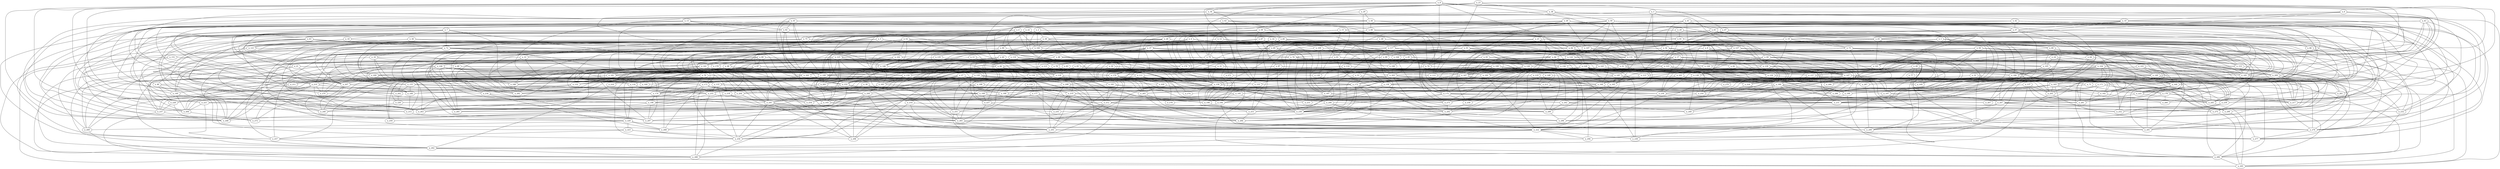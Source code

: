 graph grafoErdosRenyi_300_1200  {
n_0;
n_1;
n_2;
n_3;
n_4;
n_5;
n_6;
n_7;
n_8;
n_9;
n_10;
n_11;
n_12;
n_13;
n_14;
n_15;
n_16;
n_17;
n_18;
n_19;
n_20;
n_21;
n_22;
n_23;
n_24;
n_25;
n_26;
n_27;
n_28;
n_29;
n_30;
n_31;
n_32;
n_33;
n_34;
n_35;
n_36;
n_37;
n_38;
n_39;
n_40;
n_41;
n_42;
n_43;
n_44;
n_45;
n_46;
n_47;
n_48;
n_49;
n_50;
n_51;
n_52;
n_53;
n_54;
n_55;
n_56;
n_57;
n_58;
n_59;
n_60;
n_61;
n_62;
n_63;
n_64;
n_65;
n_66;
n_67;
n_68;
n_69;
n_70;
n_71;
n_72;
n_73;
n_74;
n_75;
n_76;
n_77;
n_78;
n_79;
n_80;
n_81;
n_82;
n_83;
n_84;
n_85;
n_86;
n_87;
n_88;
n_89;
n_90;
n_91;
n_92;
n_93;
n_94;
n_95;
n_96;
n_97;
n_98;
n_99;
n_100;
n_101;
n_102;
n_103;
n_104;
n_105;
n_106;
n_107;
n_108;
n_109;
n_110;
n_111;
n_112;
n_113;
n_114;
n_115;
n_116;
n_117;
n_118;
n_119;
n_120;
n_121;
n_122;
n_123;
n_124;
n_125;
n_126;
n_127;
n_128;
n_129;
n_130;
n_131;
n_132;
n_133;
n_134;
n_135;
n_136;
n_137;
n_138;
n_139;
n_140;
n_141;
n_142;
n_143;
n_144;
n_145;
n_146;
n_147;
n_148;
n_149;
n_150;
n_151;
n_152;
n_153;
n_154;
n_155;
n_156;
n_157;
n_158;
n_159;
n_160;
n_161;
n_162;
n_163;
n_164;
n_165;
n_166;
n_167;
n_168;
n_169;
n_170;
n_171;
n_172;
n_173;
n_174;
n_175;
n_176;
n_177;
n_178;
n_179;
n_180;
n_181;
n_182;
n_183;
n_184;
n_185;
n_186;
n_187;
n_188;
n_189;
n_190;
n_191;
n_192;
n_193;
n_194;
n_195;
n_196;
n_197;
n_198;
n_199;
n_200;
n_201;
n_202;
n_203;
n_204;
n_205;
n_206;
n_207;
n_208;
n_209;
n_210;
n_211;
n_212;
n_213;
n_214;
n_215;
n_216;
n_217;
n_218;
n_219;
n_220;
n_221;
n_222;
n_223;
n_224;
n_225;
n_226;
n_227;
n_228;
n_229;
n_230;
n_231;
n_232;
n_233;
n_234;
n_235;
n_236;
n_237;
n_238;
n_239;
n_240;
n_241;
n_242;
n_243;
n_244;
n_245;
n_246;
n_247;
n_248;
n_249;
n_250;
n_251;
n_252;
n_253;
n_254;
n_255;
n_256;
n_257;
n_258;
n_259;
n_260;
n_261;
n_262;
n_263;
n_264;
n_265;
n_266;
n_267;
n_268;
n_269;
n_270;
n_271;
n_272;
n_273;
n_274;
n_275;
n_276;
n_277;
n_278;
n_279;
n_280;
n_281;
n_282;
n_283;
n_284;
n_285;
n_286;
n_287;
n_288;
n_289;
n_290;
n_291;
n_292;
n_293;
n_294;
n_295;
n_296;
n_297;
n_298;
n_299;
n_157 -- n_224;
n_116 -- n_220;
n_60 -- n_280;
n_1 -- n_295;
n_108 -- n_280;
n_144 -- n_175;
n_143 -- n_180;
n_174 -- n_297;
n_13 -- n_207;
n_221 -- n_230;
n_56 -- n_149;
n_131 -- n_172;
n_123 -- n_147;
n_118 -- n_166;
n_73 -- n_286;
n_197 -- n_222;
n_49 -- n_266;
n_170 -- n_189;
n_232 -- n_277;
n_45 -- n_150;
n_152 -- n_174;
n_17 -- n_156;
n_20 -- n_263;
n_201 -- n_241;
n_197 -- n_247;
n_82 -- n_108;
n_25 -- n_215;
n_124 -- n_137;
n_111 -- n_211;
n_99 -- n_262;
n_25 -- n_175;
n_60 -- n_111;
n_156 -- n_184;
n_211 -- n_269;
n_67 -- n_173;
n_131 -- n_139;
n_23 -- n_58;
n_41 -- n_230;
n_149 -- n_266;
n_196 -- n_253;
n_127 -- n_172;
n_27 -- n_229;
n_172 -- n_174;
n_155 -- n_189;
n_73 -- n_236;
n_33 -- n_270;
n_103 -- n_236;
n_23 -- n_79;
n_7 -- n_254;
n_16 -- n_68;
n_5 -- n_16;
n_31 -- n_199;
n_69 -- n_176;
n_129 -- n_182;
n_60 -- n_284;
n_95 -- n_289;
n_41 -- n_279;
n_231 -- n_232;
n_79 -- n_198;
n_61 -- n_65;
n_25 -- n_222;
n_83 -- n_211;
n_208 -- n_255;
n_10 -- n_117;
n_110 -- n_150;
n_39 -- n_245;
n_4 -- n_207;
n_22 -- n_227;
n_134 -- n_216;
n_53 -- n_136;
n_4 -- n_160;
n_34 -- n_122;
n_150 -- n_264;
n_155 -- n_202;
n_94 -- n_187;
n_48 -- n_244;
n_115 -- n_130;
n_63 -- n_207;
n_82 -- n_297;
n_189 -- n_215;
n_56 -- n_160;
n_144 -- n_281;
n_47 -- n_141;
n_51 -- n_222;
n_28 -- n_158;
n_45 -- n_250;
n_15 -- n_64;
n_17 -- n_51;
n_128 -- n_150;
n_35 -- n_170;
n_70 -- n_294;
n_2 -- n_165;
n_90 -- n_146;
n_171 -- n_277;
n_149 -- n_275;
n_188 -- n_264;
n_34 -- n_44;
n_157 -- n_195;
n_25 -- n_51;
n_106 -- n_138;
n_112 -- n_174;
n_62 -- n_210;
n_27 -- n_222;
n_26 -- n_57;
n_67 -- n_187;
n_202 -- n_226;
n_65 -- n_101;
n_2 -- n_88;
n_3 -- n_128;
n_92 -- n_159;
n_147 -- n_226;
n_221 -- n_264;
n_125 -- n_186;
n_212 -- n_297;
n_110 -- n_158;
n_100 -- n_145;
n_68 -- n_231;
n_12 -- n_234;
n_207 -- n_220;
n_28 -- n_201;
n_4 -- n_271;
n_1 -- n_281;
n_36 -- n_215;
n_269 -- n_288;
n_3 -- n_10;
n_52 -- n_81;
n_85 -- n_163;
n_78 -- n_248;
n_14 -- n_192;
n_118 -- n_155;
n_89 -- n_260;
n_194 -- n_285;
n_57 -- n_273;
n_63 -- n_264;
n_283 -- n_293;
n_195 -- n_212;
n_218 -- n_241;
n_207 -- n_244;
n_155 -- n_204;
n_168 -- n_193;
n_105 -- n_113;
n_239 -- n_280;
n_123 -- n_291;
n_287 -- n_299;
n_80 -- n_242;
n_62 -- n_90;
n_85 -- n_109;
n_155 -- n_291;
n_219 -- n_235;
n_251 -- n_294;
n_163 -- n_245;
n_236 -- n_293;
n_55 -- n_293;
n_122 -- n_253;
n_56 -- n_264;
n_6 -- n_299;
n_214 -- n_293;
n_229 -- n_283;
n_13 -- n_237;
n_114 -- n_181;
n_106 -- n_265;
n_48 -- n_153;
n_70 -- n_256;
n_120 -- n_198;
n_8 -- n_74;
n_88 -- n_115;
n_16 -- n_224;
n_93 -- n_197;
n_29 -- n_44;
n_143 -- n_292;
n_150 -- n_158;
n_37 -- n_108;
n_20 -- n_275;
n_105 -- n_205;
n_139 -- n_280;
n_34 -- n_152;
n_0 -- n_287;
n_188 -- n_245;
n_65 -- n_141;
n_39 -- n_174;
n_131 -- n_204;
n_127 -- n_185;
n_199 -- n_230;
n_56 -- n_232;
n_43 -- n_199;
n_88 -- n_217;
n_14 -- n_247;
n_190 -- n_203;
n_58 -- n_230;
n_128 -- n_167;
n_209 -- n_245;
n_80 -- n_293;
n_264 -- n_272;
n_67 -- n_286;
n_157 -- n_252;
n_104 -- n_166;
n_98 -- n_162;
n_104 -- n_296;
n_55 -- n_102;
n_52 -- n_111;
n_106 -- n_297;
n_227 -- n_268;
n_120 -- n_152;
n_4 -- n_45;
n_44 -- n_112;
n_29 -- n_136;
n_3 -- n_127;
n_160 -- n_178;
n_228 -- n_248;
n_95 -- n_147;
n_206 -- n_296;
n_6 -- n_19;
n_31 -- n_184;
n_35 -- n_82;
n_30 -- n_219;
n_28 -- n_236;
n_1 -- n_89;
n_11 -- n_189;
n_36 -- n_120;
n_241 -- n_283;
n_138 -- n_249;
n_78 -- n_282;
n_95 -- n_298;
n_1 -- n_86;
n_166 -- n_225;
n_106 -- n_150;
n_200 -- n_269;
n_7 -- n_202;
n_237 -- n_248;
n_8 -- n_47;
n_23 -- n_38;
n_62 -- n_66;
n_203 -- n_219;
n_168 -- n_227;
n_8 -- n_163;
n_80 -- n_164;
n_147 -- n_166;
n_200 -- n_215;
n_109 -- n_197;
n_40 -- n_158;
n_75 -- n_263;
n_35 -- n_81;
n_177 -- n_235;
n_95 -- n_157;
n_26 -- n_167;
n_181 -- n_211;
n_222 -- n_294;
n_109 -- n_130;
n_117 -- n_284;
n_174 -- n_196;
n_107 -- n_135;
n_5 -- n_215;
n_203 -- n_211;
n_227 -- n_296;
n_27 -- n_46;
n_247 -- n_290;
n_127 -- n_131;
n_3 -- n_83;
n_239 -- n_293;
n_61 -- n_229;
n_50 -- n_182;
n_71 -- n_178;
n_8 -- n_94;
n_103 -- n_245;
n_14 -- n_240;
n_80 -- n_176;
n_145 -- n_279;
n_80 -- n_156;
n_223 -- n_256;
n_13 -- n_118;
n_158 -- n_168;
n_84 -- n_257;
n_42 -- n_166;
n_8 -- n_234;
n_118 -- n_287;
n_107 -- n_250;
n_161 -- n_236;
n_120 -- n_160;
n_58 -- n_279;
n_137 -- n_288;
n_120 -- n_194;
n_1 -- n_254;
n_244 -- n_288;
n_210 -- n_263;
n_53 -- n_71;
n_66 -- n_91;
n_127 -- n_242;
n_107 -- n_131;
n_1 -- n_158;
n_20 -- n_91;
n_90 -- n_282;
n_19 -- n_73;
n_93 -- n_257;
n_137 -- n_248;
n_30 -- n_215;
n_124 -- n_129;
n_265 -- n_284;
n_23 -- n_250;
n_103 -- n_149;
n_52 -- n_280;
n_124 -- n_283;
n_102 -- n_106;
n_40 -- n_161;
n_173 -- n_288;
n_182 -- n_281;
n_83 -- n_225;
n_117 -- n_131;
n_64 -- n_231;
n_165 -- n_289;
n_41 -- n_277;
n_250 -- n_275;
n_18 -- n_21;
n_198 -- n_253;
n_57 -- n_199;
n_54 -- n_276;
n_120 -- n_214;
n_9 -- n_162;
n_120 -- n_228;
n_171 -- n_205;
n_22 -- n_75;
n_48 -- n_117;
n_166 -- n_252;
n_168 -- n_233;
n_37 -- n_172;
n_125 -- n_193;
n_33 -- n_143;
n_239 -- n_252;
n_22 -- n_86;
n_163 -- n_236;
n_230 -- n_243;
n_22 -- n_128;
n_124 -- n_141;
n_52 -- n_102;
n_84 -- n_145;
n_146 -- n_193;
n_223 -- n_298;
n_209 -- n_256;
n_180 -- n_277;
n_140 -- n_264;
n_82 -- n_203;
n_254 -- n_298;
n_47 -- n_84;
n_40 -- n_105;
n_26 -- n_107;
n_191 -- n_274;
n_172 -- n_197;
n_110 -- n_153;
n_163 -- n_205;
n_147 -- n_173;
n_57 -- n_193;
n_36 -- n_198;
n_183 -- n_206;
n_38 -- n_217;
n_73 -- n_201;
n_52 -- n_155;
n_204 -- n_296;
n_5 -- n_287;
n_105 -- n_209;
n_17 -- n_225;
n_28 -- n_212;
n_28 -- n_142;
n_35 -- n_108;
n_95 -- n_118;
n_18 -- n_121;
n_50 -- n_243;
n_92 -- n_138;
n_45 -- n_265;
n_100 -- n_167;
n_173 -- n_174;
n_215 -- n_220;
n_168 -- n_237;
n_128 -- n_280;
n_21 -- n_184;
n_43 -- n_84;
n_76 -- n_78;
n_14 -- n_241;
n_52 -- n_282;
n_81 -- n_92;
n_129 -- n_145;
n_265 -- n_278;
n_43 -- n_166;
n_100 -- n_215;
n_41 -- n_170;
n_58 -- n_67;
n_132 -- n_234;
n_276 -- n_277;
n_145 -- n_204;
n_37 -- n_182;
n_36 -- n_121;
n_59 -- n_269;
n_172 -- n_230;
n_87 -- n_174;
n_61 -- n_245;
n_130 -- n_230;
n_119 -- n_122;
n_28 -- n_120;
n_58 -- n_174;
n_68 -- n_234;
n_166 -- n_291;
n_23 -- n_225;
n_0 -- n_146;
n_32 -- n_291;
n_41 -- n_159;
n_30 -- n_285;
n_91 -- n_161;
n_22 -- n_131;
n_162 -- n_180;
n_225 -- n_245;
n_220 -- n_276;
n_103 -- n_159;
n_7 -- n_286;
n_149 -- n_276;
n_83 -- n_118;
n_44 -- n_174;
n_16 -- n_196;
n_111 -- n_278;
n_13 -- n_82;
n_26 -- n_238;
n_115 -- n_246;
n_101 -- n_261;
n_194 -- n_291;
n_17 -- n_132;
n_218 -- n_284;
n_8 -- n_157;
n_11 -- n_123;
n_219 -- n_292;
n_229 -- n_260;
n_85 -- n_209;
n_173 -- n_182;
n_150 -- n_183;
n_81 -- n_126;
n_9 -- n_200;
n_76 -- n_232;
n_69 -- n_209;
n_74 -- n_149;
n_205 -- n_276;
n_65 -- n_217;
n_214 -- n_298;
n_116 -- n_236;
n_136 -- n_250;
n_44 -- n_279;
n_34 -- n_105;
n_22 -- n_90;
n_197 -- n_277;
n_92 -- n_239;
n_98 -- n_226;
n_175 -- n_283;
n_54 -- n_122;
n_118 -- n_191;
n_94 -- n_236;
n_157 -- n_278;
n_153 -- n_185;
n_53 -- n_265;
n_170 -- n_229;
n_219 -- n_267;
n_109 -- n_144;
n_100 -- n_286;
n_40 -- n_194;
n_159 -- n_239;
n_95 -- n_150;
n_87 -- n_240;
n_87 -- n_118;
n_184 -- n_239;
n_104 -- n_287;
n_43 -- n_61;
n_262 -- n_288;
n_2 -- n_291;
n_188 -- n_199;
n_45 -- n_183;
n_56 -- n_238;
n_133 -- n_255;
n_129 -- n_181;
n_0 -- n_264;
n_0 -- n_75;
n_163 -- n_280;
n_85 -- n_183;
n_109 -- n_210;
n_145 -- n_258;
n_21 -- n_228;
n_103 -- n_237;
n_183 -- n_196;
n_10 -- n_57;
n_128 -- n_262;
n_15 -- n_70;
n_208 -- n_299;
n_49 -- n_243;
n_52 -- n_121;
n_53 -- n_226;
n_247 -- n_299;
n_156 -- n_271;
n_184 -- n_207;
n_76 -- n_152;
n_87 -- n_293;
n_167 -- n_172;
n_31 -- n_158;
n_68 -- n_200;
n_73 -- n_76;
n_222 -- n_288;
n_126 -- n_241;
n_4 -- n_51;
n_178 -- n_235;
n_46 -- n_140;
n_176 -- n_244;
n_24 -- n_252;
n_62 -- n_112;
n_129 -- n_250;
n_20 -- n_65;
n_29 -- n_173;
n_180 -- n_297;
n_158 -- n_236;
n_188 -- n_256;
n_76 -- n_192;
n_60 -- n_139;
n_247 -- n_263;
n_178 -- n_260;
n_63 -- n_129;
n_48 -- n_127;
n_10 -- n_292;
n_203 -- n_292;
n_37 -- n_88;
n_46 -- n_228;
n_124 -- n_248;
n_7 -- n_173;
n_97 -- n_259;
n_55 -- n_74;
n_89 -- n_153;
n_88 -- n_255;
n_8 -- n_221;
n_65 -- n_184;
n_0 -- n_139;
n_41 -- n_146;
n_223 -- n_257;
n_184 -- n_247;
n_121 -- n_151;
n_280 -- n_295;
n_209 -- n_232;
n_24 -- n_126;
n_123 -- n_186;
n_37 -- n_124;
n_242 -- n_249;
n_120 -- n_257;
n_179 -- n_218;
n_19 -- n_46;
n_195 -- n_230;
n_64 -- n_291;
n_49 -- n_119;
n_63 -- n_140;
n_65 -- n_69;
n_125 -- n_143;
n_27 -- n_236;
n_162 -- n_241;
n_120 -- n_208;
n_5 -- n_121;
n_176 -- n_203;
n_139 -- n_186;
n_50 -- n_94;
n_163 -- n_255;
n_193 -- n_235;
n_27 -- n_269;
n_7 -- n_72;
n_97 -- n_108;
n_175 -- n_252;
n_39 -- n_193;
n_192 -- n_217;
n_151 -- n_269;
n_63 -- n_144;
n_241 -- n_298;
n_93 -- n_167;
n_212 -- n_249;
n_35 -- n_141;
n_244 -- n_298;
n_19 -- n_231;
n_26 -- n_46;
n_85 -- n_97;
n_93 -- n_276;
n_39 -- n_89;
n_222 -- n_256;
n_72 -- n_282;
n_8 -- n_192;
n_213 -- n_286;
n_9 -- n_169;
n_13 -- n_272;
n_65 -- n_114;
n_161 -- n_263;
n_24 -- n_104;
n_33 -- n_246;
n_105 -- n_180;
n_117 -- n_203;
n_224 -- n_230;
n_123 -- n_216;
n_69 -- n_133;
n_129 -- n_280;
n_60 -- n_105;
n_142 -- n_234;
n_210 -- n_270;
n_108 -- n_275;
n_244 -- n_293;
n_108 -- n_293;
n_50 -- n_219;
n_68 -- n_246;
n_78 -- n_165;
n_100 -- n_192;
n_104 -- n_184;
n_27 -- n_116;
n_159 -- n_273;
n_193 -- n_268;
n_145 -- n_165;
n_42 -- n_256;
n_3 -- n_113;
n_37 -- n_270;
n_229 -- n_265;
n_1 -- n_208;
n_145 -- n_290;
n_210 -- n_272;
n_149 -- n_164;
n_172 -- n_186;
n_183 -- n_244;
n_23 -- n_211;
n_59 -- n_205;
n_40 -- n_201;
n_7 -- n_106;
n_226 -- n_240;
n_123 -- n_294;
n_289 -- n_296;
n_80 -- n_98;
n_37 -- n_76;
n_74 -- n_175;
n_98 -- n_150;
n_57 -- n_65;
n_37 -- n_183;
n_15 -- n_28;
n_142 -- n_265;
n_81 -- n_152;
n_220 -- n_268;
n_241 -- n_256;
n_243 -- n_291;
n_61 -- n_84;
n_290 -- n_295;
n_50 -- n_210;
n_54 -- n_281;
n_110 -- n_193;
n_17 -- n_199;
n_26 -- n_117;
n_35 -- n_204;
n_52 -- n_177;
n_79 -- n_128;
n_45 -- n_163;
n_41 -- n_189;
n_4 -- n_221;
n_136 -- n_253;
n_113 -- n_165;
n_94 -- n_277;
n_153 -- n_200;
n_59 -- n_265;
n_138 -- n_270;
n_165 -- n_175;
n_54 -- n_236;
n_58 -- n_152;
n_25 -- n_94;
n_61 -- n_149;
n_87 -- n_285;
n_43 -- n_247;
n_125 -- n_139;
n_180 -- n_281;
n_75 -- n_94;
n_97 -- n_247;
n_181 -- n_299;
n_41 -- n_243;
n_4 -- n_31;
n_55 -- n_145;
n_102 -- n_268;
n_135 -- n_285;
n_102 -- n_251;
n_192 -- n_222;
n_200 -- n_224;
n_56 -- n_141;
n_118 -- n_173;
n_220 -- n_222;
n_108 -- n_256;
n_45 -- n_190;
n_119 -- n_160;
n_90 -- n_276;
n_85 -- n_187;
n_106 -- n_285;
n_84 -- n_263;
n_108 -- n_246;
n_9 -- n_125;
n_56 -- n_185;
n_2 -- n_142;
n_72 -- n_243;
n_210 -- n_299;
n_100 -- n_175;
n_84 -- n_156;
n_74 -- n_174;
n_44 -- n_171;
n_161 -- n_282;
n_58 -- n_205;
n_38 -- n_108;
n_275 -- n_295;
n_12 -- n_271;
n_97 -- n_243;
n_50 -- n_57;
n_175 -- n_253;
n_22 -- n_273;
n_221 -- n_262;
n_118 -- n_198;
n_147 -- n_197;
n_177 -- n_196;
n_63 -- n_72;
n_220 -- n_223;
n_5 -- n_129;
n_78 -- n_274;
n_79 -- n_296;
n_137 -- n_281;
n_126 -- n_149;
n_187 -- n_194;
n_4 -- n_37;
n_6 -- n_15;
n_115 -- n_237;
n_138 -- n_250;
n_234 -- n_268;
n_81 -- n_156;
n_15 -- n_276;
n_50 -- n_74;
n_49 -- n_262;
n_54 -- n_285;
n_168 -- n_242;
n_21 -- n_213;
n_16 -- n_297;
n_102 -- n_128;
n_18 -- n_96;
n_22 -- n_33;
n_124 -- n_181;
n_180 -- n_286;
n_40 -- n_285;
n_93 -- n_143;
n_51 -- n_183;
n_173 -- n_268;
n_131 -- n_185;
n_167 -- n_168;
n_111 -- n_292;
n_1 -- n_103;
n_107 -- n_152;
n_52 -- n_125;
n_63 -- n_152;
n_178 -- n_217;
n_0 -- n_221;
n_10 -- n_71;
n_124 -- n_261;
n_99 -- n_190;
n_253 -- n_284;
n_25 -- n_155;
n_183 -- n_189;
n_1 -- n_194;
n_42 -- n_167;
n_19 -- n_138;
n_172 -- n_289;
n_117 -- n_158;
n_103 -- n_166;
n_59 -- n_282;
n_125 -- n_254;
n_139 -- n_268;
n_129 -- n_203;
n_222 -- n_238;
n_172 -- n_284;
n_91 -- n_94;
n_206 -- n_240;
n_35 -- n_146;
n_12 -- n_117;
n_127 -- n_247;
n_137 -- n_290;
n_88 -- n_108;
n_210 -- n_237;
n_14 -- n_209;
n_125 -- n_174;
n_4 -- n_185;
n_60 -- n_169;
n_8 -- n_248;
n_246 -- n_255;
n_27 -- n_283;
n_120 -- n_259;
n_85 -- n_174;
n_118 -- n_132;
n_42 -- n_224;
n_52 -- n_245;
n_49 -- n_112;
n_127 -- n_165;
n_25 -- n_198;
n_58 -- n_145;
n_199 -- n_280;
n_45 -- n_74;
n_79 -- n_120;
n_156 -- n_209;
n_100 -- n_185;
n_27 -- n_251;
n_54 -- n_131;
n_82 -- n_122;
n_116 -- n_255;
n_73 -- n_99;
n_16 -- n_262;
n_75 -- n_202;
n_97 -- n_230;
n_262 -- n_280;
n_81 -- n_222;
n_101 -- n_166;
n_49 -- n_178;
n_119 -- n_172;
n_111 -- n_194;
n_174 -- n_283;
n_28 -- n_127;
n_62 -- n_257;
n_87 -- n_170;
n_12 -- n_79;
n_131 -- n_250;
n_143 -- n_147;
n_86 -- n_267;
n_124 -- n_168;
n_51 -- n_266;
n_39 -- n_142;
n_93 -- n_179;
n_112 -- n_245;
n_195 -- n_198;
n_88 -- n_120;
n_11 -- n_96;
n_251 -- n_259;
n_231 -- n_251;
n_191 -- n_217;
n_12 -- n_147;
n_214 -- n_275;
n_72 -- n_133;
n_209 -- n_275;
n_93 -- n_181;
n_120 -- n_202;
n_102 -- n_139;
n_245 -- n_277;
n_210 -- n_248;
n_72 -- n_295;
n_171 -- n_197;
n_201 -- n_214;
n_79 -- n_251;
n_163 -- n_212;
n_107 -- n_261;
n_55 -- n_222;
n_55 -- n_263;
n_38 -- n_185;
n_86 -- n_261;
n_171 -- n_290;
n_230 -- n_297;
n_43 -- n_104;
n_9 -- n_296;
n_81 -- n_210;
n_160 -- n_187;
n_28 -- n_298;
n_50 -- n_131;
n_56 -- n_179;
n_78 -- n_158;
n_148 -- n_289;
n_158 -- n_255;
n_100 -- n_288;
n_67 -- n_153;
n_5 -- n_147;
n_182 -- n_260;
n_157 -- n_166;
n_128 -- n_294;
n_203 -- n_245;
n_212 -- n_283;
n_152 -- n_284;
n_104 -- n_267;
n_206 -- n_276;
n_41 -- n_54;
n_205 -- n_294;
n_106 -- n_282;
n_3 -- n_134;
n_100 -- n_157;
n_100 -- n_224;
n_70 -- n_122;
n_73 -- n_153;
n_6 -- n_10;
n_131 -- n_233;
n_147 -- n_206;
n_88 -- n_143;
n_143 -- n_282;
n_35 -- n_152;
n_154 -- n_177;
n_110 -- n_147;
n_10 -- n_260;
n_35 -- n_241;
n_250 -- n_254;
n_19 -- n_69;
n_66 -- n_192;
n_56 -- n_124;
n_140 -- n_223;
n_225 -- n_281;
n_83 -- n_287;
n_88 -- n_136;
n_110 -- n_189;
n_82 -- n_246;
n_185 -- n_275;
n_65 -- n_242;
n_125 -- n_140;
n_82 -- n_283;
n_148 -- n_287;
n_192 -- n_198;
n_87 -- n_160;
n_94 -- n_124;
n_156 -- n_293;
n_72 -- n_80;
n_128 -- n_238;
n_152 -- n_263;
n_242 -- n_289;
n_159 -- n_160;
n_163 -- n_227;
n_84 -- n_230;
n_96 -- n_152;
n_146 -- n_172;
n_55 -- n_84;
n_108 -- n_220;
n_109 -- n_187;
n_25 -- n_225;
n_68 -- n_111;
n_273 -- n_292;
n_239 -- n_243;
n_79 -- n_194;
n_45 -- n_92;
n_61 -- n_254;
n_237 -- n_295;
n_98 -- n_182;
n_172 -- n_293;
n_219 -- n_293;
n_166 -- n_281;
n_41 -- n_61;
n_185 -- n_267;
n_177 -- n_230;
n_39 -- n_237;
n_95 -- n_191;
n_160 -- n_292;
n_80 -- n_207;
n_246 -- n_282;
n_87 -- n_140;
n_61 -- n_157;
n_151 -- n_248;
n_48 -- n_253;
n_75 -- n_181;
n_73 -- n_249;
n_67 -- n_185;
n_44 -- n_66;
n_98 -- n_270;
n_108 -- n_201;
n_95 -- n_264;
n_39 -- n_107;
n_181 -- n_210;
n_66 -- n_108;
n_129 -- n_238;
n_135 -- n_190;
n_69 -- n_131;
n_212 -- n_275;
n_7 -- n_203;
n_220 -- n_269;
n_87 -- n_297;
n_177 -- n_242;
n_133 -- n_198;
n_90 -- n_110;
n_151 -- n_161;
n_89 -- n_144;
n_96 -- n_134;
n_20 -- n_229;
n_158 -- n_230;
n_50 -- n_273;
n_26 -- n_286;
n_97 -- n_132;
n_47 -- n_60;
n_234 -- n_241;
n_27 -- n_186;
n_100 -- n_251;
n_41 -- n_239;
n_8 -- n_34;
n_7 -- n_179;
n_113 -- n_290;
n_63 -- n_263;
n_152 -- n_195;
n_59 -- n_157;
n_129 -- n_136;
n_23 -- n_189;
n_80 -- n_239;
n_115 -- n_206;
n_14 -- n_69;
n_67 -- n_288;
n_38 -- n_50;
n_123 -- n_160;
n_115 -- n_118;
n_216 -- n_262;
n_180 -- n_221;
n_99 -- n_165;
n_167 -- n_205;
n_46 -- n_212;
n_52 -- n_146;
n_65 -- n_227;
n_15 -- n_176;
n_134 -- n_169;
n_119 -- n_286;
n_139 -- n_231;
n_42 -- n_57;
n_4 -- n_241;
n_80 -- n_87;
n_22 -- n_78;
n_247 -- n_252;
n_26 -- n_86;
n_8 -- n_198;
n_133 -- n_256;
n_125 -- n_148;
n_14 -- n_263;
n_136 -- n_274;
n_37 -- n_164;
n_141 -- n_213;
n_60 -- n_132;
n_1 -- n_273;
n_70 -- n_207;
n_170 -- n_213;
n_241 -- n_289;
n_82 -- n_85;
n_7 -- n_18;
n_10 -- n_65;
n_163 -- n_182;
n_27 -- n_256;
n_177 -- n_240;
n_121 -- n_218;
n_104 -- n_211;
n_150 -- n_152;
n_99 -- n_246;
n_196 -- n_297;
n_58 -- n_170;
n_17 -- n_217;
n_132 -- n_202;
n_56 -- n_239;
n_45 -- n_188;
n_204 -- n_221;
n_109 -- n_140;
n_0 -- n_142;
n_57 -- n_169;
n_255 -- n_263;
n_49 -- n_211;
n_15 -- n_130;
n_210 -- n_218;
n_173 -- n_219;
n_125 -- n_283;
n_69 -- n_233;
n_137 -- n_205;
n_224 -- n_247;
n_75 -- n_147;
n_261 -- n_290;
n_191 -- n_254;
n_50 -- n_239;
n_133 -- n_225;
n_47 -- n_91;
n_180 -- n_225;
n_153 -- n_291;
n_99 -- n_212;
n_145 -- n_199;
n_255 -- n_267;
n_175 -- n_258;
n_27 -- n_210;
n_108 -- n_208;
n_51 -- n_167;
n_28 -- n_163;
n_142 -- n_276;
n_136 -- n_289;
n_34 -- n_248;
n_44 -- n_79;
n_74 -- n_162;
n_91 -- n_123;
n_251 -- n_283;
n_73 -- n_225;
n_196 -- n_215;
n_124 -- n_156;
n_125 -- n_248;
n_17 -- n_249;
n_0 -- n_273;
n_13 -- n_79;
n_22 -- n_98;
n_97 -- n_266;
n_81 -- n_262;
n_61 -- n_173;
n_191 -- n_212;
n_0 -- n_73;
n_95 -- n_254;
n_148 -- n_233;
n_31 -- n_240;
n_117 -- n_246;
n_243 -- n_299;
n_57 -- n_258;
n_26 -- n_39;
n_23 -- n_231;
n_74 -- n_236;
n_154 -- n_283;
n_257 -- n_262;
n_96 -- n_112;
n_162 -- n_207;
n_39 -- n_200;
n_67 -- n_72;
n_50 -- n_276;
n_114 -- n_130;
n_173 -- n_204;
n_218 -- n_272;
n_208 -- n_261;
n_89 -- n_231;
n_161 -- n_167;
n_144 -- n_161;
n_187 -- n_273;
n_17 -- n_241;
n_139 -- n_147;
n_0 -- n_46;
n_244 -- n_273;
n_42 -- n_232;
n_2 -- n_196;
n_23 -- n_112;
n_58 -- n_257;
n_2 -- n_39;
n_42 -- n_272;
n_228 -- n_237;
n_91 -- n_185;
n_55 -- n_113;
n_62 -- n_85;
n_148 -- n_194;
n_94 -- n_116;
n_101 -- n_265;
n_70 -- n_246;
n_2 -- n_240;
n_100 -- n_282;
n_28 -- n_295;
n_104 -- n_217;
n_203 -- n_213;
n_166 -- n_193;
n_114 -- n_207;
n_207 -- n_272;
n_78 -- n_108;
n_27 -- n_168;
n_38 -- n_263;
n_33 -- n_133;
n_186 -- n_231;
n_96 -- n_227;
n_43 -- n_184;
n_255 -- n_288;
n_72 -- n_210;
n_87 -- n_292;
n_69 -- n_78;
n_106 -- n_270;
n_129 -- n_134;
n_180 -- n_250;
n_21 -- n_207;
n_145 -- n_293;
n_49 -- n_77;
n_70 -- n_133;
n_6 -- n_286;
n_208 -- n_293;
n_71 -- n_199;
n_3 -- n_295;
n_183 -- n_197;
n_147 -- n_180;
n_85 -- n_87;
n_167 -- n_250;
n_186 -- n_228;
n_160 -- n_199;
n_110 -- n_118;
n_117 -- n_296;
n_83 -- n_116;
n_87 -- n_247;
n_84 -- n_299;
n_101 -- n_195;
n_0 -- n_284;
n_57 -- n_71;
n_76 -- n_230;
n_32 -- n_136;
n_65 -- n_116;
n_114 -- n_197;
n_47 -- n_232;
n_236 -- n_245;
n_9 -- n_224;
n_30 -- n_168;
n_113 -- n_132;
n_64 -- n_96;
n_58 -- n_131;
n_120 -- n_182;
n_65 -- n_103;
n_21 -- n_248;
n_9 -- n_126;
n_175 -- n_231;
n_85 -- n_175;
n_114 -- n_280;
n_181 -- n_233;
n_141 -- n_167;
n_31 -- n_194;
n_39 -- n_158;
n_47 -- n_167;
n_99 -- n_100;
n_84 -- n_160;
n_125 -- n_146;
n_178 -- n_239;
n_43 -- n_297;
n_24 -- n_105;
n_258 -- n_292;
}